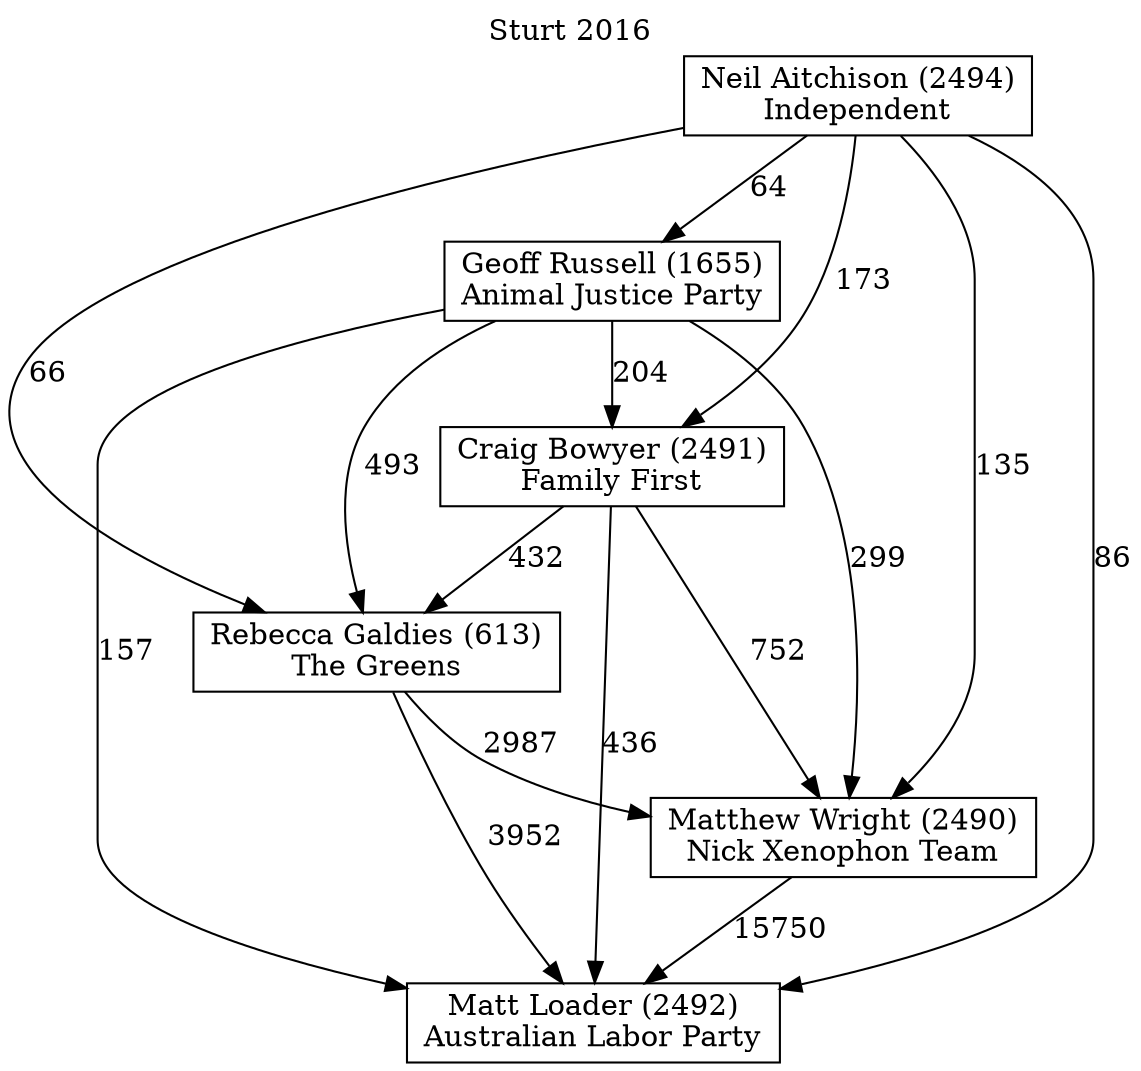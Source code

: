 // House preference flow
digraph "Matt Loader (2492)_Sturt_2016" {
	graph [label="Sturt 2016" labelloc=t mclimit=10]
	node [shape=box]
	"Matthew Wright (2490)" [label="Matthew Wright (2490)
Nick Xenophon Team"]
	"Craig Bowyer (2491)" [label="Craig Bowyer (2491)
Family First"]
	"Matt Loader (2492)" [label="Matt Loader (2492)
Australian Labor Party"]
	"Rebecca Galdies (613)" [label="Rebecca Galdies (613)
The Greens"]
	"Geoff Russell (1655)" [label="Geoff Russell (1655)
Animal Justice Party"]
	"Neil Aitchison (2494)" [label="Neil Aitchison (2494)
Independent"]
	"Neil Aitchison (2494)" -> "Matt Loader (2492)" [label=86]
	"Craig Bowyer (2491)" -> "Matthew Wright (2490)" [label=752]
	"Craig Bowyer (2491)" -> "Rebecca Galdies (613)" [label=432]
	"Rebecca Galdies (613)" -> "Matt Loader (2492)" [label=3952]
	"Craig Bowyer (2491)" -> "Matt Loader (2492)" [label=436]
	"Matthew Wright (2490)" -> "Matt Loader (2492)" [label=15750]
	"Neil Aitchison (2494)" -> "Craig Bowyer (2491)" [label=173]
	"Rebecca Galdies (613)" -> "Matthew Wright (2490)" [label=2987]
	"Neil Aitchison (2494)" -> "Rebecca Galdies (613)" [label=66]
	"Neil Aitchison (2494)" -> "Geoff Russell (1655)" [label=64]
	"Geoff Russell (1655)" -> "Matt Loader (2492)" [label=157]
	"Geoff Russell (1655)" -> "Matthew Wright (2490)" [label=299]
	"Geoff Russell (1655)" -> "Rebecca Galdies (613)" [label=493]
	"Neil Aitchison (2494)" -> "Matthew Wright (2490)" [label=135]
	"Geoff Russell (1655)" -> "Craig Bowyer (2491)" [label=204]
}
